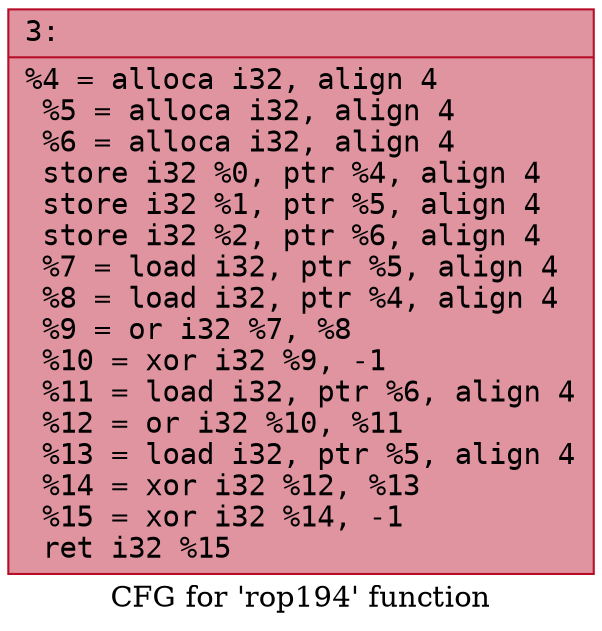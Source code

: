 digraph "CFG for 'rop194' function" {
	label="CFG for 'rop194' function";

	Node0x6000015c1b80 [shape=record,color="#b70d28ff", style=filled, fillcolor="#b70d2870" fontname="Courier",label="{3:\l|  %4 = alloca i32, align 4\l  %5 = alloca i32, align 4\l  %6 = alloca i32, align 4\l  store i32 %0, ptr %4, align 4\l  store i32 %1, ptr %5, align 4\l  store i32 %2, ptr %6, align 4\l  %7 = load i32, ptr %5, align 4\l  %8 = load i32, ptr %4, align 4\l  %9 = or i32 %7, %8\l  %10 = xor i32 %9, -1\l  %11 = load i32, ptr %6, align 4\l  %12 = or i32 %10, %11\l  %13 = load i32, ptr %5, align 4\l  %14 = xor i32 %12, %13\l  %15 = xor i32 %14, -1\l  ret i32 %15\l}"];
}
